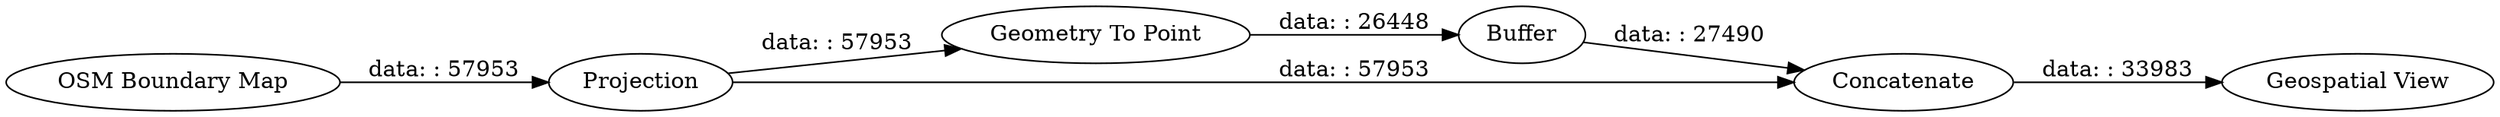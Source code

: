 digraph {
	"-4268633820192936696_237" [label="Geospatial View"]
	"-4268633820192936696_246" [label=Buffer]
	"-4268633820192936696_234" [label="Geometry To Point"]
	"-4268633820192936696_243" [label=Concatenate]
	"-4268633820192936696_238" [label=Projection]
	"-4268633820192936696_232" [label="OSM Boundary Map"]
	"-4268633820192936696_246" -> "-4268633820192936696_243" [label="data: : 27490"]
	"-4268633820192936696_243" -> "-4268633820192936696_237" [label="data: : 33983"]
	"-4268633820192936696_238" -> "-4268633820192936696_234" [label="data: : 57953"]
	"-4268633820192936696_234" -> "-4268633820192936696_246" [label="data: : 26448"]
	"-4268633820192936696_238" -> "-4268633820192936696_243" [label="data: : 57953"]
	"-4268633820192936696_232" -> "-4268633820192936696_238" [label="data: : 57953"]
	rankdir=LR
}
